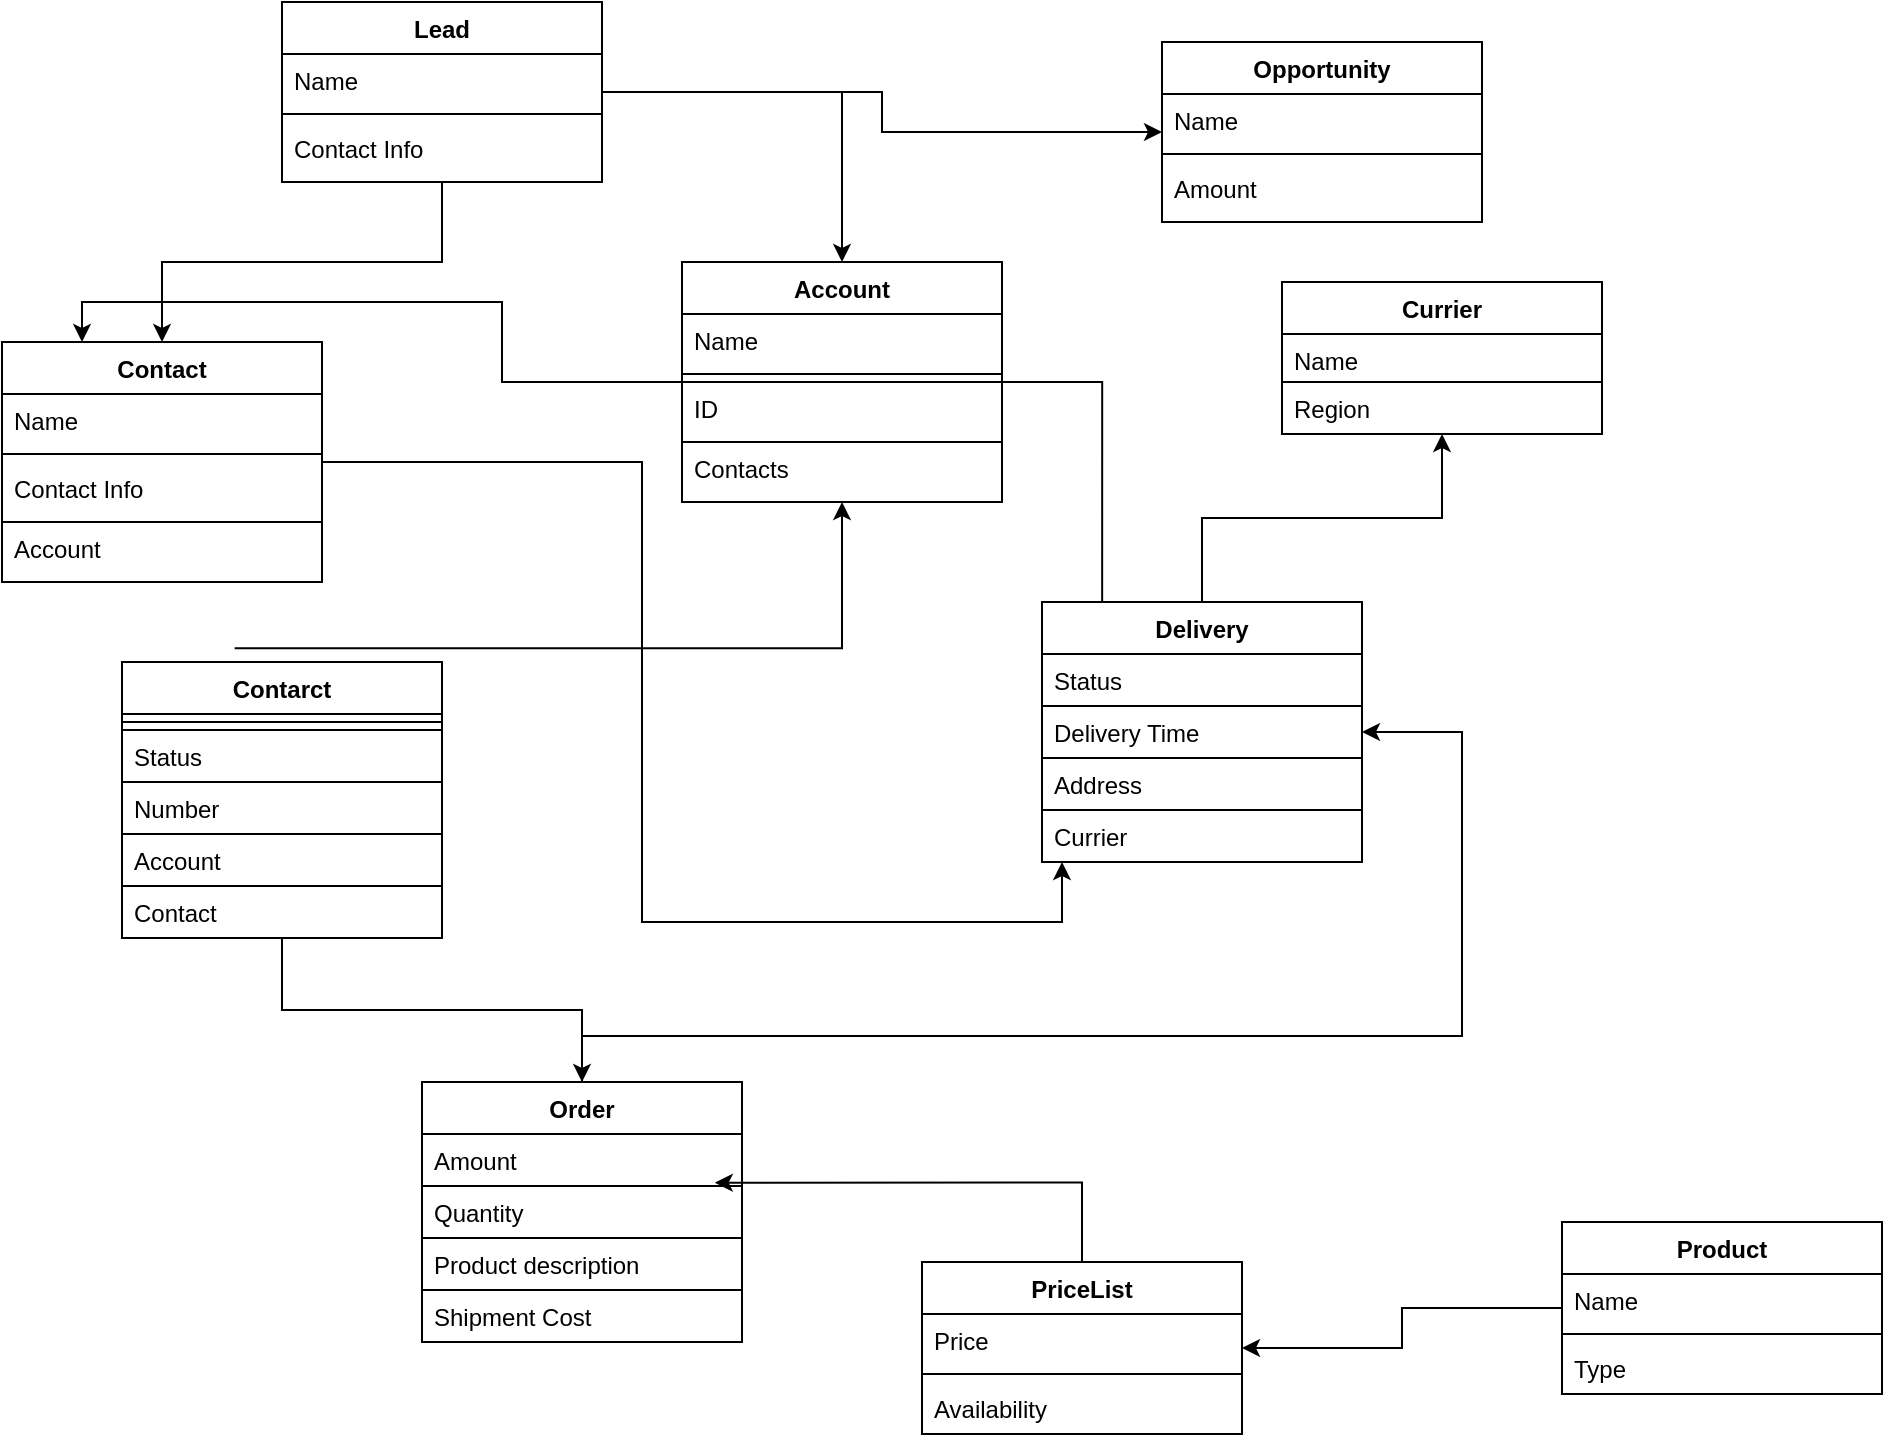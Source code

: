 <mxfile version="13.5.3" type="github">
  <diagram name="Page-1" id="b520641d-4fe3-3701-9064-5fc419738815">
    <mxGraphModel dx="1736" dy="964" grid="1" gridSize="10" guides="1" tooltips="1" connect="1" arrows="1" fold="1" page="1" pageScale="1" pageWidth="1100" pageHeight="850" background="#ffffff" math="0" shadow="0">
      <root>
        <mxCell id="0" />
        <mxCell id="1" parent="0" />
        <mxCell id="QXKJpP7RtMIgjdvXQBMT-15" value="" style="edgeStyle=orthogonalEdgeStyle;rounded=0;orthogonalLoop=1;jettySize=auto;html=1;" edge="1" parent="1" source="QXKJpP7RtMIgjdvXQBMT-7" target="QXKJpP7RtMIgjdvXQBMT-11">
          <mxGeometry relative="1" as="geometry" />
        </mxCell>
        <mxCell id="QXKJpP7RtMIgjdvXQBMT-20" value="" style="edgeStyle=orthogonalEdgeStyle;rounded=0;orthogonalLoop=1;jettySize=auto;html=1;" edge="1" parent="1" source="QXKJpP7RtMIgjdvXQBMT-7" target="QXKJpP7RtMIgjdvXQBMT-16">
          <mxGeometry relative="1" as="geometry" />
        </mxCell>
        <mxCell id="QXKJpP7RtMIgjdvXQBMT-29" value="" style="edgeStyle=orthogonalEdgeStyle;rounded=0;orthogonalLoop=1;jettySize=auto;html=1;" edge="1" parent="1" source="QXKJpP7RtMIgjdvXQBMT-7" target="QXKJpP7RtMIgjdvXQBMT-24">
          <mxGeometry relative="1" as="geometry" />
        </mxCell>
        <mxCell id="QXKJpP7RtMIgjdvXQBMT-62" style="edgeStyle=orthogonalEdgeStyle;rounded=0;orthogonalLoop=1;jettySize=auto;html=1;entryX=0.188;entryY=0.128;entryDx=0;entryDy=0;entryPerimeter=0;" edge="1" parent="1" source="QXKJpP7RtMIgjdvXQBMT-11" target="QXKJpP7RtMIgjdvXQBMT-53">
          <mxGeometry relative="1" as="geometry" />
        </mxCell>
        <mxCell id="QXKJpP7RtMIgjdvXQBMT-63" style="edgeStyle=orthogonalEdgeStyle;rounded=0;orthogonalLoop=1;jettySize=auto;html=1;" edge="1" parent="1" source="QXKJpP7RtMIgjdvXQBMT-16" target="QXKJpP7RtMIgjdvXQBMT-53">
          <mxGeometry relative="1" as="geometry">
            <Array as="points">
              <mxPoint x="360" y="470" />
              <mxPoint x="570" y="470" />
            </Array>
          </mxGeometry>
        </mxCell>
        <mxCell id="QXKJpP7RtMIgjdvXQBMT-38" value="" style="edgeStyle=orthogonalEdgeStyle;rounded=0;orthogonalLoop=1;jettySize=auto;html=1;" edge="1" parent="1" source="QXKJpP7RtMIgjdvXQBMT-30" target="QXKJpP7RtMIgjdvXQBMT-34">
          <mxGeometry relative="1" as="geometry" />
        </mxCell>
        <mxCell id="QXKJpP7RtMIgjdvXQBMT-50" value="" style="edgeStyle=orthogonalEdgeStyle;rounded=0;orthogonalLoop=1;jettySize=auto;html=1;" edge="1" parent="1" source="QXKJpP7RtMIgjdvXQBMT-39" target="QXKJpP7RtMIgjdvXQBMT-46">
          <mxGeometry relative="1" as="geometry" />
        </mxCell>
        <mxCell id="QXKJpP7RtMIgjdvXQBMT-60" value="" style="edgeStyle=orthogonalEdgeStyle;rounded=0;orthogonalLoop=1;jettySize=auto;html=1;" edge="1" parent="1" source="QXKJpP7RtMIgjdvXQBMT-53" target="QXKJpP7RtMIgjdvXQBMT-57">
          <mxGeometry relative="1" as="geometry" />
        </mxCell>
        <mxCell id="QXKJpP7RtMIgjdvXQBMT-65" style="edgeStyle=orthogonalEdgeStyle;rounded=0;orthogonalLoop=1;jettySize=auto;html=1;entryX=0.25;entryY=0;entryDx=0;entryDy=0;" edge="1" parent="1" source="QXKJpP7RtMIgjdvXQBMT-11" target="QXKJpP7RtMIgjdvXQBMT-16">
          <mxGeometry relative="1" as="geometry" />
        </mxCell>
        <mxCell id="QXKJpP7RtMIgjdvXQBMT-24" value="Opportunity" style="swimlane;fontStyle=1;align=center;verticalAlign=top;childLayout=stackLayout;horizontal=1;startSize=26;horizontalStack=0;resizeParent=1;resizeParentMax=0;resizeLast=0;collapsible=1;marginBottom=0;flipH=0;flipV=0;" vertex="1" parent="1">
          <mxGeometry x="620" y="30" width="160" height="90" as="geometry">
            <mxRectangle x="300" y="260" width="100" height="26" as="alternateBounds" />
          </mxGeometry>
        </mxCell>
        <mxCell id="QXKJpP7RtMIgjdvXQBMT-25" value="Name" style="text;strokeColor=none;fillColor=none;align=left;verticalAlign=top;spacingLeft=4;spacingRight=4;overflow=hidden;rotatable=0;points=[[0,0.5],[1,0.5]];portConstraint=eastwest;" vertex="1" parent="QXKJpP7RtMIgjdvXQBMT-24">
          <mxGeometry y="26" width="160" height="26" as="geometry" />
        </mxCell>
        <mxCell id="QXKJpP7RtMIgjdvXQBMT-26" value="" style="line;strokeWidth=1;fillColor=none;align=left;verticalAlign=middle;spacingTop=-1;spacingLeft=3;spacingRight=3;rotatable=0;labelPosition=right;points=[];portConstraint=eastwest;" vertex="1" parent="QXKJpP7RtMIgjdvXQBMT-24">
          <mxGeometry y="52" width="160" height="8" as="geometry" />
        </mxCell>
        <mxCell id="QXKJpP7RtMIgjdvXQBMT-27" value="Amount" style="text;strokeColor=none;fillColor=none;align=left;verticalAlign=top;spacingLeft=4;spacingRight=4;overflow=hidden;rotatable=0;points=[[0,0.5],[1,0.5]];portConstraint=eastwest;" vertex="1" parent="QXKJpP7RtMIgjdvXQBMT-24">
          <mxGeometry y="60" width="160" height="30" as="geometry" />
        </mxCell>
        <mxCell id="QXKJpP7RtMIgjdvXQBMT-7" value="Lead&#xa;&#xa;&#xa;&#xa;&#xa;&#xa;&#xa;" style="swimlane;fontStyle=1;align=center;verticalAlign=top;childLayout=stackLayout;horizontal=1;startSize=26;horizontalStack=0;resizeParent=1;resizeParentMax=0;resizeLast=0;collapsible=1;marginBottom=0;flipH=0;flipV=0;" vertex="1" parent="1">
          <mxGeometry x="180" y="10" width="160" height="90" as="geometry">
            <mxRectangle x="300" y="260" width="100" height="26" as="alternateBounds" />
          </mxGeometry>
        </mxCell>
        <mxCell id="QXKJpP7RtMIgjdvXQBMT-8" value="Name" style="text;strokeColor=none;fillColor=none;align=left;verticalAlign=top;spacingLeft=4;spacingRight=4;overflow=hidden;rotatable=0;points=[[0,0.5],[1,0.5]];portConstraint=eastwest;" vertex="1" parent="QXKJpP7RtMIgjdvXQBMT-7">
          <mxGeometry y="26" width="160" height="26" as="geometry" />
        </mxCell>
        <mxCell id="QXKJpP7RtMIgjdvXQBMT-9" value="" style="line;strokeWidth=1;fillColor=none;align=left;verticalAlign=middle;spacingTop=-1;spacingLeft=3;spacingRight=3;rotatable=0;labelPosition=right;points=[];portConstraint=eastwest;" vertex="1" parent="QXKJpP7RtMIgjdvXQBMT-7">
          <mxGeometry y="52" width="160" height="8" as="geometry" />
        </mxCell>
        <mxCell id="QXKJpP7RtMIgjdvXQBMT-10" value="Contact Info" style="text;strokeColor=none;fillColor=none;align=left;verticalAlign=top;spacingLeft=4;spacingRight=4;overflow=hidden;rotatable=0;points=[[0,0.5],[1,0.5]];portConstraint=eastwest;" vertex="1" parent="QXKJpP7RtMIgjdvXQBMT-7">
          <mxGeometry y="60" width="160" height="30" as="geometry" />
        </mxCell>
        <mxCell id="QXKJpP7RtMIgjdvXQBMT-70" style="edgeStyle=orthogonalEdgeStyle;rounded=0;orthogonalLoop=1;jettySize=auto;html=1;exitX=0.352;exitY=-0.05;exitDx=0;exitDy=0;exitPerimeter=0;" edge="1" parent="1" source="QXKJpP7RtMIgjdvXQBMT-39" target="QXKJpP7RtMIgjdvXQBMT-11">
          <mxGeometry relative="1" as="geometry" />
        </mxCell>
        <mxCell id="QXKJpP7RtMIgjdvXQBMT-57" value="Currier" style="swimlane;fontStyle=1;align=center;verticalAlign=top;childLayout=stackLayout;horizontal=1;startSize=26;horizontalStack=0;resizeParent=1;resizeParentMax=0;resizeLast=0;collapsible=1;marginBottom=0;" vertex="1" parent="1">
          <mxGeometry x="680" y="150" width="160" height="76" as="geometry" />
        </mxCell>
        <mxCell id="QXKJpP7RtMIgjdvXQBMT-58" value="Name" style="text;strokeColor=none;fillColor=none;align=left;verticalAlign=top;spacingLeft=4;spacingRight=4;overflow=hidden;rotatable=0;points=[[0,0.5],[1,0.5]];portConstraint=eastwest;" vertex="1" parent="QXKJpP7RtMIgjdvXQBMT-57">
          <mxGeometry y="26" width="160" height="24" as="geometry" />
        </mxCell>
        <mxCell id="QXKJpP7RtMIgjdvXQBMT-59" value="Region" style="text;fillColor=none;align=left;verticalAlign=top;spacingLeft=4;spacingRight=4;overflow=hidden;rotatable=0;points=[[0,0.5],[1,0.5]];portConstraint=eastwest;strokeColor=#000000;" vertex="1" parent="QXKJpP7RtMIgjdvXQBMT-57">
          <mxGeometry y="50" width="160" height="26" as="geometry" />
        </mxCell>
        <mxCell id="QXKJpP7RtMIgjdvXQBMT-72" style="edgeStyle=orthogonalEdgeStyle;rounded=0;orthogonalLoop=1;jettySize=auto;html=1;entryX=0.915;entryY=-0.064;entryDx=0;entryDy=0;entryPerimeter=0;" edge="1" parent="1" source="QXKJpP7RtMIgjdvXQBMT-34" target="QXKJpP7RtMIgjdvXQBMT-67">
          <mxGeometry relative="1" as="geometry" />
        </mxCell>
        <mxCell id="QXKJpP7RtMIgjdvXQBMT-73" style="edgeStyle=orthogonalEdgeStyle;rounded=0;orthogonalLoop=1;jettySize=auto;html=1;entryX=1;entryY=0.5;entryDx=0;entryDy=0;" edge="1" parent="1" source="QXKJpP7RtMIgjdvXQBMT-46" target="QXKJpP7RtMIgjdvXQBMT-68">
          <mxGeometry relative="1" as="geometry">
            <mxPoint x="810" y="470" as="targetPoint" />
            <Array as="points">
              <mxPoint x="660" y="527" />
              <mxPoint x="770" y="527" />
              <mxPoint x="770" y="401" />
            </Array>
          </mxGeometry>
        </mxCell>
        <mxCell id="QXKJpP7RtMIgjdvXQBMT-11" value="Account" style="swimlane;fontStyle=1;align=center;verticalAlign=top;childLayout=stackLayout;horizontal=1;startSize=26;horizontalStack=0;resizeParent=1;resizeParentMax=0;resizeLast=0;collapsible=1;marginBottom=0;" vertex="1" parent="1">
          <mxGeometry x="380" y="140" width="160" height="120" as="geometry">
            <mxRectangle x="300" y="260" width="100" height="26" as="alternateBounds" />
          </mxGeometry>
        </mxCell>
        <mxCell id="QXKJpP7RtMIgjdvXQBMT-12" value="Name" style="text;strokeColor=none;fillColor=none;align=left;verticalAlign=top;spacingLeft=4;spacingRight=4;overflow=hidden;rotatable=0;points=[[0,0.5],[1,0.5]];portConstraint=eastwest;" vertex="1" parent="QXKJpP7RtMIgjdvXQBMT-11">
          <mxGeometry y="26" width="160" height="26" as="geometry" />
        </mxCell>
        <mxCell id="QXKJpP7RtMIgjdvXQBMT-13" value="" style="line;strokeWidth=1;fillColor=none;align=left;verticalAlign=middle;spacingTop=-1;spacingLeft=3;spacingRight=3;rotatable=0;labelPosition=right;points=[];portConstraint=eastwest;" vertex="1" parent="QXKJpP7RtMIgjdvXQBMT-11">
          <mxGeometry y="52" width="160" height="8" as="geometry" />
        </mxCell>
        <mxCell id="QXKJpP7RtMIgjdvXQBMT-64" value="ID" style="text;fillColor=none;align=left;verticalAlign=top;spacingLeft=4;spacingRight=4;overflow=hidden;rotatable=0;points=[[0,0.5],[1,0.5]];portConstraint=eastwest;strokeColor=#000000;" vertex="1" parent="QXKJpP7RtMIgjdvXQBMT-11">
          <mxGeometry y="60" width="160" height="30" as="geometry" />
        </mxCell>
        <mxCell id="QXKJpP7RtMIgjdvXQBMT-76" value="Contacts " style="text;fillColor=none;align=left;verticalAlign=top;spacingLeft=4;spacingRight=4;overflow=hidden;rotatable=0;points=[[0,0.5],[1,0.5]];portConstraint=eastwest;strokeColor=#000000;" vertex="1" parent="QXKJpP7RtMIgjdvXQBMT-11">
          <mxGeometry y="90" width="160" height="30" as="geometry" />
        </mxCell>
        <mxCell id="QXKJpP7RtMIgjdvXQBMT-16" value="Contact" style="swimlane;fontStyle=1;align=center;verticalAlign=top;childLayout=stackLayout;horizontal=1;startSize=26;horizontalStack=0;resizeParent=1;resizeParentMax=0;resizeLast=0;collapsible=1;marginBottom=0;flipH=0;flipV=0;" vertex="1" parent="1">
          <mxGeometry x="40" y="180" width="160" height="120" as="geometry">
            <mxRectangle x="300" y="260" width="100" height="26" as="alternateBounds" />
          </mxGeometry>
        </mxCell>
        <mxCell id="QXKJpP7RtMIgjdvXQBMT-17" value="Name" style="text;strokeColor=none;fillColor=none;align=left;verticalAlign=top;spacingLeft=4;spacingRight=4;overflow=hidden;rotatable=0;points=[[0,0.5],[1,0.5]];portConstraint=eastwest;" vertex="1" parent="QXKJpP7RtMIgjdvXQBMT-16">
          <mxGeometry y="26" width="160" height="26" as="geometry" />
        </mxCell>
        <mxCell id="QXKJpP7RtMIgjdvXQBMT-18" value="" style="line;strokeWidth=1;fillColor=none;align=left;verticalAlign=middle;spacingTop=-1;spacingLeft=3;spacingRight=3;rotatable=0;labelPosition=right;points=[];portConstraint=eastwest;" vertex="1" parent="QXKJpP7RtMIgjdvXQBMT-16">
          <mxGeometry y="52" width="160" height="8" as="geometry" />
        </mxCell>
        <mxCell id="QXKJpP7RtMIgjdvXQBMT-75" value="Contact Info" style="text;strokeColor=none;fillColor=none;align=left;verticalAlign=top;spacingLeft=4;spacingRight=4;overflow=hidden;rotatable=0;points=[[0,0.5],[1,0.5]];portConstraint=eastwest;" vertex="1" parent="QXKJpP7RtMIgjdvXQBMT-16">
          <mxGeometry y="60" width="160" height="30" as="geometry" />
        </mxCell>
        <mxCell id="QXKJpP7RtMIgjdvXQBMT-19" value="Account" style="text;fillColor=none;align=left;verticalAlign=top;spacingLeft=4;spacingRight=4;overflow=hidden;rotatable=0;points=[[0,0.5],[1,0.5]];portConstraint=eastwest;strokeColor=#000000;" vertex="1" parent="QXKJpP7RtMIgjdvXQBMT-16">
          <mxGeometry y="90" width="160" height="30" as="geometry" />
        </mxCell>
        <mxCell id="QXKJpP7RtMIgjdvXQBMT-53" value="Delivery" style="swimlane;fontStyle=1;align=center;verticalAlign=top;childLayout=stackLayout;horizontal=1;startSize=26;horizontalStack=0;resizeParent=1;resizeParentMax=0;resizeLast=0;collapsible=1;marginBottom=0;" vertex="1" parent="1">
          <mxGeometry x="560" y="310" width="160" height="130" as="geometry" />
        </mxCell>
        <mxCell id="QXKJpP7RtMIgjdvXQBMT-54" value="Status" style="text;strokeColor=none;fillColor=none;align=left;verticalAlign=top;spacingLeft=4;spacingRight=4;overflow=hidden;rotatable=0;points=[[0,0.5],[1,0.5]];portConstraint=eastwest;" vertex="1" parent="QXKJpP7RtMIgjdvXQBMT-53">
          <mxGeometry y="26" width="160" height="26" as="geometry" />
        </mxCell>
        <mxCell id="QXKJpP7RtMIgjdvXQBMT-68" value="Delivery Time" style="text;fillColor=none;align=left;verticalAlign=top;spacingLeft=4;spacingRight=4;overflow=hidden;rotatable=0;points=[[0,0.5],[1,0.5]];portConstraint=eastwest;strokeColor=#000000;" vertex="1" parent="QXKJpP7RtMIgjdvXQBMT-53">
          <mxGeometry y="52" width="160" height="26" as="geometry" />
        </mxCell>
        <mxCell id="QXKJpP7RtMIgjdvXQBMT-55" value="Address" style="text;fillColor=none;align=left;verticalAlign=top;spacingLeft=4;spacingRight=4;overflow=hidden;rotatable=0;points=[[0,0.5],[1,0.5]];portConstraint=eastwest;strokeColor=#000000;" vertex="1" parent="QXKJpP7RtMIgjdvXQBMT-53">
          <mxGeometry y="78" width="160" height="26" as="geometry" />
        </mxCell>
        <mxCell id="QXKJpP7RtMIgjdvXQBMT-81" value="Currier" style="text;fillColor=none;align=left;verticalAlign=top;spacingLeft=4;spacingRight=4;overflow=hidden;rotatable=0;points=[[0,0.5],[1,0.5]];portConstraint=eastwest;strokeColor=#000000;" vertex="1" parent="QXKJpP7RtMIgjdvXQBMT-53">
          <mxGeometry y="104" width="160" height="26" as="geometry" />
        </mxCell>
        <mxCell id="QXKJpP7RtMIgjdvXQBMT-46" value="Order" style="swimlane;fontStyle=1;align=center;verticalAlign=top;childLayout=stackLayout;horizontal=1;startSize=26;horizontalStack=0;resizeParent=1;resizeParentMax=0;resizeLast=0;collapsible=1;marginBottom=0;" vertex="1" parent="1">
          <mxGeometry x="250" y="550" width="160" height="130" as="geometry" />
        </mxCell>
        <mxCell id="QXKJpP7RtMIgjdvXQBMT-47" value="Amount " style="text;strokeColor=none;fillColor=none;align=left;verticalAlign=top;spacingLeft=4;spacingRight=4;overflow=hidden;rotatable=0;points=[[0,0.5],[1,0.5]];portConstraint=eastwest;" vertex="1" parent="QXKJpP7RtMIgjdvXQBMT-46">
          <mxGeometry y="26" width="160" height="26" as="geometry" />
        </mxCell>
        <mxCell id="QXKJpP7RtMIgjdvXQBMT-67" value="Quantity " style="text;fillColor=none;align=left;verticalAlign=top;spacingLeft=4;spacingRight=4;overflow=hidden;rotatable=0;points=[[0,0.5],[1,0.5]];portConstraint=eastwest;strokeColor=#000000;" vertex="1" parent="QXKJpP7RtMIgjdvXQBMT-46">
          <mxGeometry y="52" width="160" height="26" as="geometry" />
        </mxCell>
        <mxCell id="QXKJpP7RtMIgjdvXQBMT-52" value="Product description" style="text;fillColor=none;align=left;verticalAlign=top;spacingLeft=4;spacingRight=4;overflow=hidden;rotatable=0;points=[[0,0.5],[1,0.5]];portConstraint=eastwest;strokeColor=#000000;" vertex="1" parent="QXKJpP7RtMIgjdvXQBMT-46">
          <mxGeometry y="78" width="160" height="26" as="geometry" />
        </mxCell>
        <mxCell id="QXKJpP7RtMIgjdvXQBMT-80" value="Shipment Cost" style="text;fillColor=none;align=left;verticalAlign=top;spacingLeft=4;spacingRight=4;overflow=hidden;rotatable=0;points=[[0,0.5],[1,0.5]];portConstraint=eastwest;strokeColor=#000000;" vertex="1" parent="QXKJpP7RtMIgjdvXQBMT-46">
          <mxGeometry y="104" width="160" height="26" as="geometry" />
        </mxCell>
        <mxCell id="QXKJpP7RtMIgjdvXQBMT-39" value="Contarct" style="swimlane;fontStyle=1;align=center;verticalAlign=top;childLayout=stackLayout;horizontal=1;startSize=26;horizontalStack=0;resizeParent=1;resizeParentMax=0;resizeLast=0;collapsible=1;marginBottom=0;" vertex="1" parent="1">
          <mxGeometry x="100" y="340" width="160" height="138" as="geometry" />
        </mxCell>
        <mxCell id="QXKJpP7RtMIgjdvXQBMT-41" value="" style="line;strokeWidth=1;fillColor=none;align=left;verticalAlign=middle;spacingTop=-1;spacingLeft=3;spacingRight=3;rotatable=0;labelPosition=right;points=[];portConstraint=eastwest;" vertex="1" parent="QXKJpP7RtMIgjdvXQBMT-39">
          <mxGeometry y="26" width="160" height="8" as="geometry" />
        </mxCell>
        <mxCell id="QXKJpP7RtMIgjdvXQBMT-42" value="Status" style="text;fillColor=none;align=left;verticalAlign=top;spacingLeft=4;spacingRight=4;overflow=hidden;rotatable=0;points=[[0,0.5],[1,0.5]];portConstraint=eastwest;strokeColor=#000000;" vertex="1" parent="QXKJpP7RtMIgjdvXQBMT-39">
          <mxGeometry y="34" width="160" height="26" as="geometry" />
        </mxCell>
        <mxCell id="QXKJpP7RtMIgjdvXQBMT-77" value="Number" style="text;strokeColor=none;fillColor=none;align=left;verticalAlign=top;spacingLeft=4;spacingRight=4;overflow=hidden;rotatable=0;points=[[0,0.5],[1,0.5]];portConstraint=eastwest;" vertex="1" parent="QXKJpP7RtMIgjdvXQBMT-39">
          <mxGeometry y="60" width="160" height="26" as="geometry" />
        </mxCell>
        <mxCell id="QXKJpP7RtMIgjdvXQBMT-78" value="Account &#xa;" style="text;fillColor=none;align=left;verticalAlign=top;spacingLeft=4;spacingRight=4;overflow=hidden;rotatable=0;points=[[0,0.5],[1,0.5]];portConstraint=eastwest;strokeColor=#000000;" vertex="1" parent="QXKJpP7RtMIgjdvXQBMT-39">
          <mxGeometry y="86" width="160" height="26" as="geometry" />
        </mxCell>
        <mxCell id="QXKJpP7RtMIgjdvXQBMT-79" value="Contact" style="text;fillColor=none;align=left;verticalAlign=top;spacingLeft=4;spacingRight=4;overflow=hidden;rotatable=0;points=[[0,0.5],[1,0.5]];portConstraint=eastwest;strokeColor=#000000;" vertex="1" parent="QXKJpP7RtMIgjdvXQBMT-39">
          <mxGeometry y="112" width="160" height="26" as="geometry" />
        </mxCell>
        <mxCell id="QXKJpP7RtMIgjdvXQBMT-34" value="PriceList" style="swimlane;fontStyle=1;align=center;verticalAlign=top;childLayout=stackLayout;horizontal=1;startSize=26;horizontalStack=0;resizeParent=1;resizeParentMax=0;resizeLast=0;collapsible=1;marginBottom=0;" vertex="1" parent="1">
          <mxGeometry x="500" y="640" width="160" height="86" as="geometry" />
        </mxCell>
        <mxCell id="QXKJpP7RtMIgjdvXQBMT-35" value="Price" style="text;strokeColor=none;fillColor=none;align=left;verticalAlign=top;spacingLeft=4;spacingRight=4;overflow=hidden;rotatable=0;points=[[0,0.5],[1,0.5]];portConstraint=eastwest;" vertex="1" parent="QXKJpP7RtMIgjdvXQBMT-34">
          <mxGeometry y="26" width="160" height="26" as="geometry" />
        </mxCell>
        <mxCell id="QXKJpP7RtMIgjdvXQBMT-36" value="" style="line;strokeWidth=1;fillColor=none;align=left;verticalAlign=middle;spacingTop=-1;spacingLeft=3;spacingRight=3;rotatable=0;labelPosition=right;points=[];portConstraint=eastwest;" vertex="1" parent="QXKJpP7RtMIgjdvXQBMT-34">
          <mxGeometry y="52" width="160" height="8" as="geometry" />
        </mxCell>
        <mxCell id="QXKJpP7RtMIgjdvXQBMT-37" value="Availability" style="text;strokeColor=none;fillColor=none;align=left;verticalAlign=top;spacingLeft=4;spacingRight=4;overflow=hidden;rotatable=0;points=[[0,0.5],[1,0.5]];portConstraint=eastwest;" vertex="1" parent="QXKJpP7RtMIgjdvXQBMT-34">
          <mxGeometry y="60" width="160" height="26" as="geometry" />
        </mxCell>
        <mxCell id="QXKJpP7RtMIgjdvXQBMT-30" value="Product" style="swimlane;fontStyle=1;align=center;verticalAlign=top;childLayout=stackLayout;horizontal=1;startSize=26;horizontalStack=0;resizeParent=1;resizeParentMax=0;resizeLast=0;collapsible=1;marginBottom=0;" vertex="1" parent="1">
          <mxGeometry x="820" y="620" width="160" height="86" as="geometry" />
        </mxCell>
        <mxCell id="QXKJpP7RtMIgjdvXQBMT-31" value="Name" style="text;strokeColor=none;fillColor=none;align=left;verticalAlign=top;spacingLeft=4;spacingRight=4;overflow=hidden;rotatable=0;points=[[0,0.5],[1,0.5]];portConstraint=eastwest;" vertex="1" parent="QXKJpP7RtMIgjdvXQBMT-30">
          <mxGeometry y="26" width="160" height="26" as="geometry" />
        </mxCell>
        <mxCell id="QXKJpP7RtMIgjdvXQBMT-32" value="" style="line;strokeWidth=1;fillColor=none;align=left;verticalAlign=middle;spacingTop=-1;spacingLeft=3;spacingRight=3;rotatable=0;labelPosition=right;points=[];portConstraint=eastwest;" vertex="1" parent="QXKJpP7RtMIgjdvXQBMT-30">
          <mxGeometry y="52" width="160" height="8" as="geometry" />
        </mxCell>
        <mxCell id="QXKJpP7RtMIgjdvXQBMT-33" value="Type" style="text;strokeColor=none;fillColor=none;align=left;verticalAlign=top;spacingLeft=4;spacingRight=4;overflow=hidden;rotatable=0;points=[[0,0.5],[1,0.5]];portConstraint=eastwest;" vertex="1" parent="QXKJpP7RtMIgjdvXQBMT-30">
          <mxGeometry y="60" width="160" height="26" as="geometry" />
        </mxCell>
      </root>
    </mxGraphModel>
  </diagram>
</mxfile>
